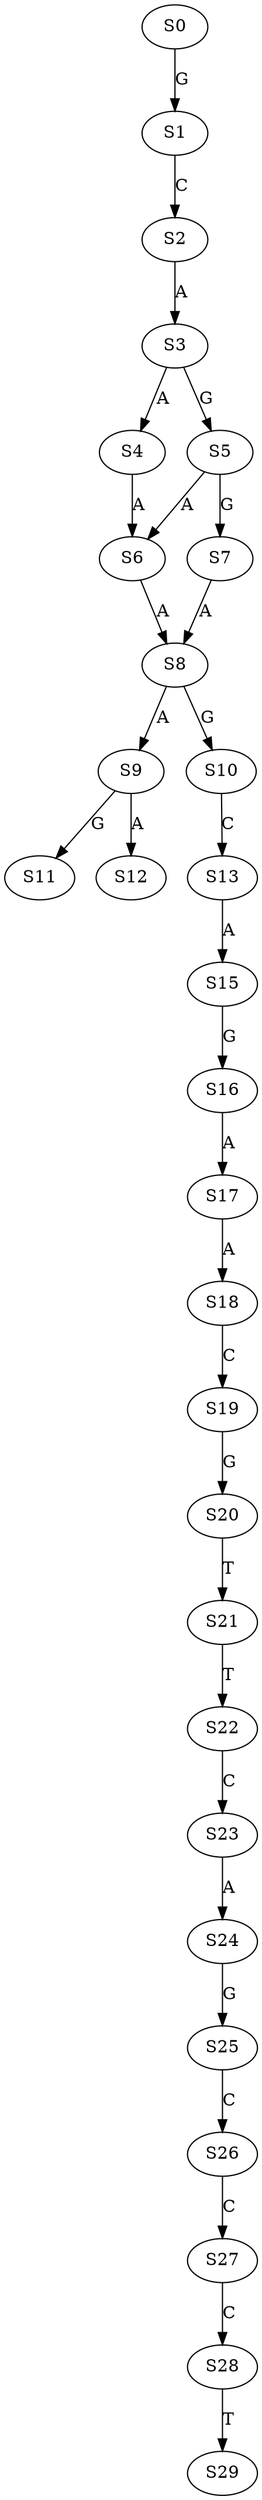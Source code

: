 strict digraph  {
	S0 -> S1 [ label = G ];
	S1 -> S2 [ label = C ];
	S2 -> S3 [ label = A ];
	S3 -> S4 [ label = A ];
	S3 -> S5 [ label = G ];
	S4 -> S6 [ label = A ];
	S5 -> S7 [ label = G ];
	S5 -> S6 [ label = A ];
	S6 -> S8 [ label = A ];
	S7 -> S8 [ label = A ];
	S8 -> S9 [ label = A ];
	S8 -> S10 [ label = G ];
	S9 -> S11 [ label = G ];
	S9 -> S12 [ label = A ];
	S10 -> S13 [ label = C ];
	S13 -> S15 [ label = A ];
	S15 -> S16 [ label = G ];
	S16 -> S17 [ label = A ];
	S17 -> S18 [ label = A ];
	S18 -> S19 [ label = C ];
	S19 -> S20 [ label = G ];
	S20 -> S21 [ label = T ];
	S21 -> S22 [ label = T ];
	S22 -> S23 [ label = C ];
	S23 -> S24 [ label = A ];
	S24 -> S25 [ label = G ];
	S25 -> S26 [ label = C ];
	S26 -> S27 [ label = C ];
	S27 -> S28 [ label = C ];
	S28 -> S29 [ label = T ];
}
